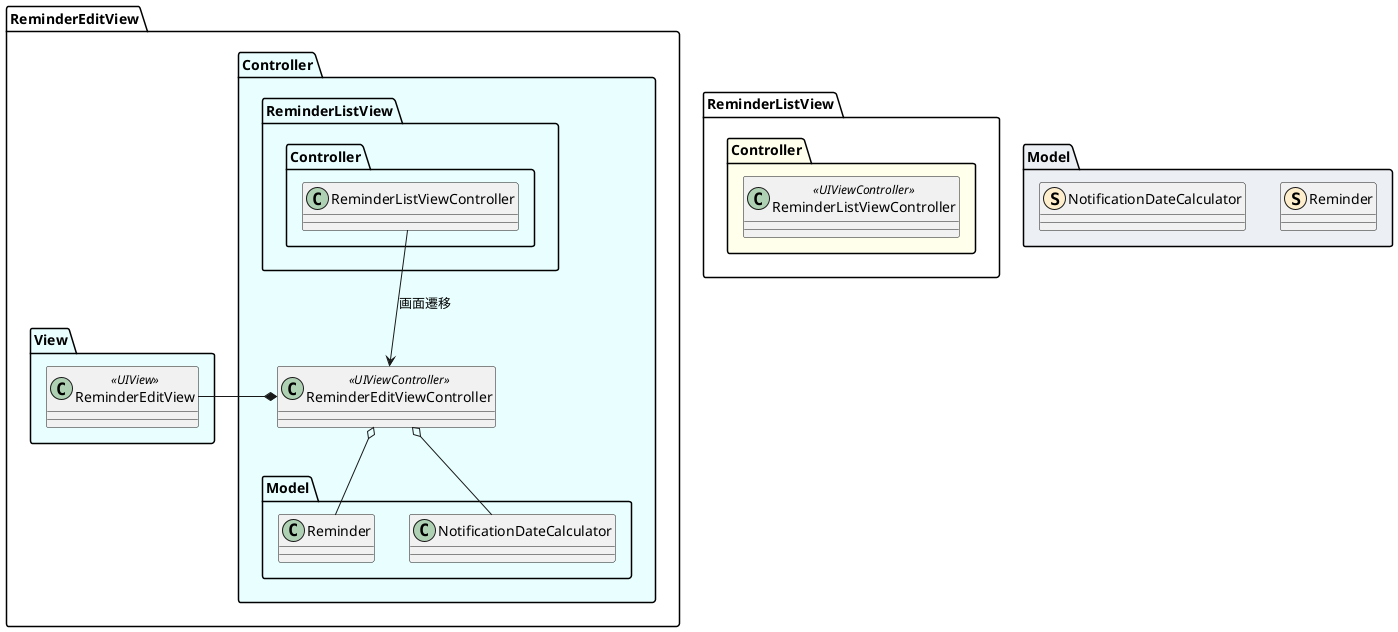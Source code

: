 @startuml Models

namespace ReminderEditView.Controller #E9FFFF {
    class ReminderEditViewController <<UIViewController>>
    ReminderEditViewController o-- Model.Reminder
    ReminderEditViewController *-l- ReminderEditView.View.ReminderEditView
    ReminderEditViewController o-- Model.NotificationDateCalculator
    ReminderEditViewController <-u- ReminderListView.Controller.ReminderListViewController: 画面遷移
}
namespace ReminderEditView.View #E9FFFF {
    class ReminderEditView <<UIView>>
}

' 依存先
namespace ReminderListView.Controller #FFFFEC {
    class ReminderListViewController <<UIViewController>>
}
namespace Model #ECEFF4 {
    class Reminder <<S, #ffeecc)>>
    class NotificationDateCalculator <<S, #ffeecc)>>
}
